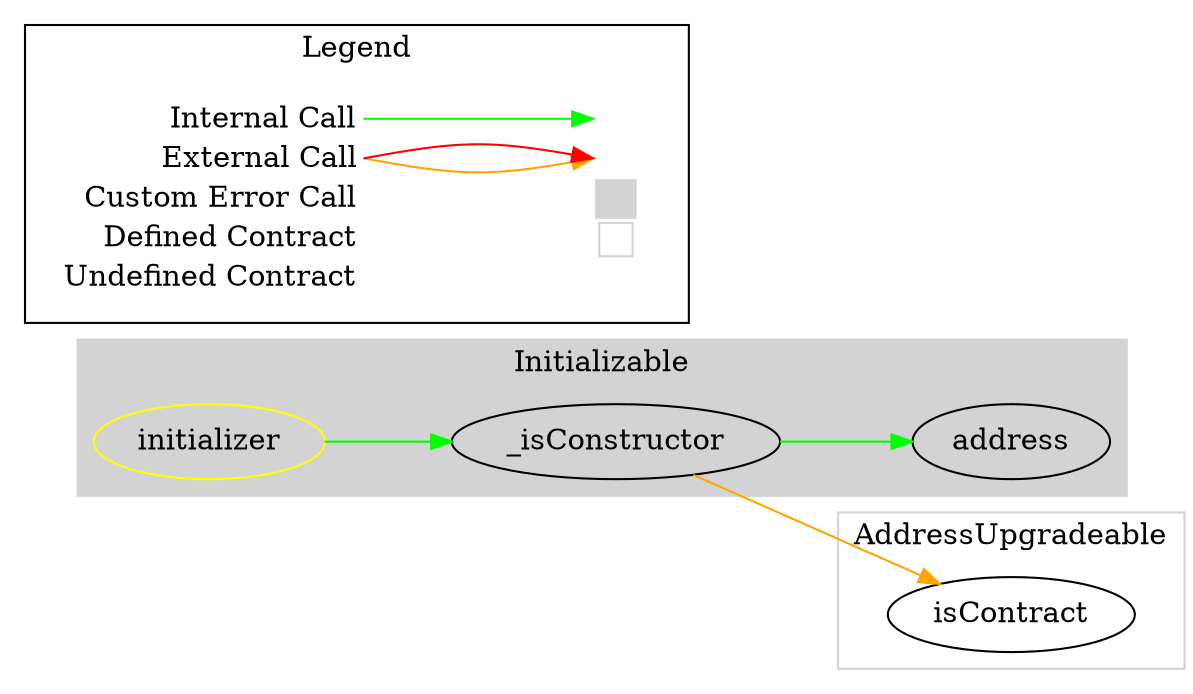 digraph G {
  graph [ ratio = "auto", page = "100", compound =true ];
subgraph "clusterInitializable" {
  graph [ label = "Initializable", color = "lightgray", style = "filled", bgcolor = "lightgray" ];
  "Initializable.initializer" [ label = "initializer", color = "yellow" ];
  "Initializable._isConstructor" [ label = "_isConstructor" ];
  "Initializable.address" [ label = "address" ];
}

subgraph "clusterAddressUpgradeable" {
  graph [ label = "AddressUpgradeable", color = "lightgray" ];
  "AddressUpgradeable.isContract" [ label = "isContract" ];
}

  "Initializable.initializer";
  "Initializable._isConstructor";
  "AddressUpgradeable.isContract";
  "Initializable.address";
  "Initializable.initializer" -> "Initializable._isConstructor" [ color = "green" ];
  "Initializable._isConstructor" -> "AddressUpgradeable.isContract" [ color = "orange" ];
  "Initializable._isConstructor" -> "Initializable.address" [ color = "green" ];


rankdir=LR
node [shape=plaintext]
subgraph cluster_01 { 
label = "Legend";
key [label=<<table border="0" cellpadding="2" cellspacing="0" cellborder="0">
  <tr><td align="right" port="i1">Internal Call</td></tr>
  <tr><td align="right" port="i2">External Call</td></tr>
  <tr><td align="right" port="i2">Custom Error Call</td></tr>
  <tr><td align="right" port="i3">Defined Contract</td></tr>
  <tr><td align="right" port="i4">Undefined Contract</td></tr>
  </table>>]
key2 [label=<<table border="0" cellpadding="2" cellspacing="0" cellborder="0">
  <tr><td port="i1">&nbsp;&nbsp;&nbsp;</td></tr>
  <tr><td port="i2">&nbsp;&nbsp;&nbsp;</td></tr>
  <tr><td port="i3" bgcolor="lightgray">&nbsp;&nbsp;&nbsp;</td></tr>
  <tr><td port="i4">
    <table border="1" cellborder="0" cellspacing="0" cellpadding="7" color="lightgray">
      <tr>
       <td></td>
      </tr>
     </table>
  </td></tr>
  </table>>]
key:i1:e -> key2:i1:w [color="green"]
key:i2:e -> key2:i2:w [color="orange"]
key:i2:e -> key2:i2:w [color="red"]
}
}

